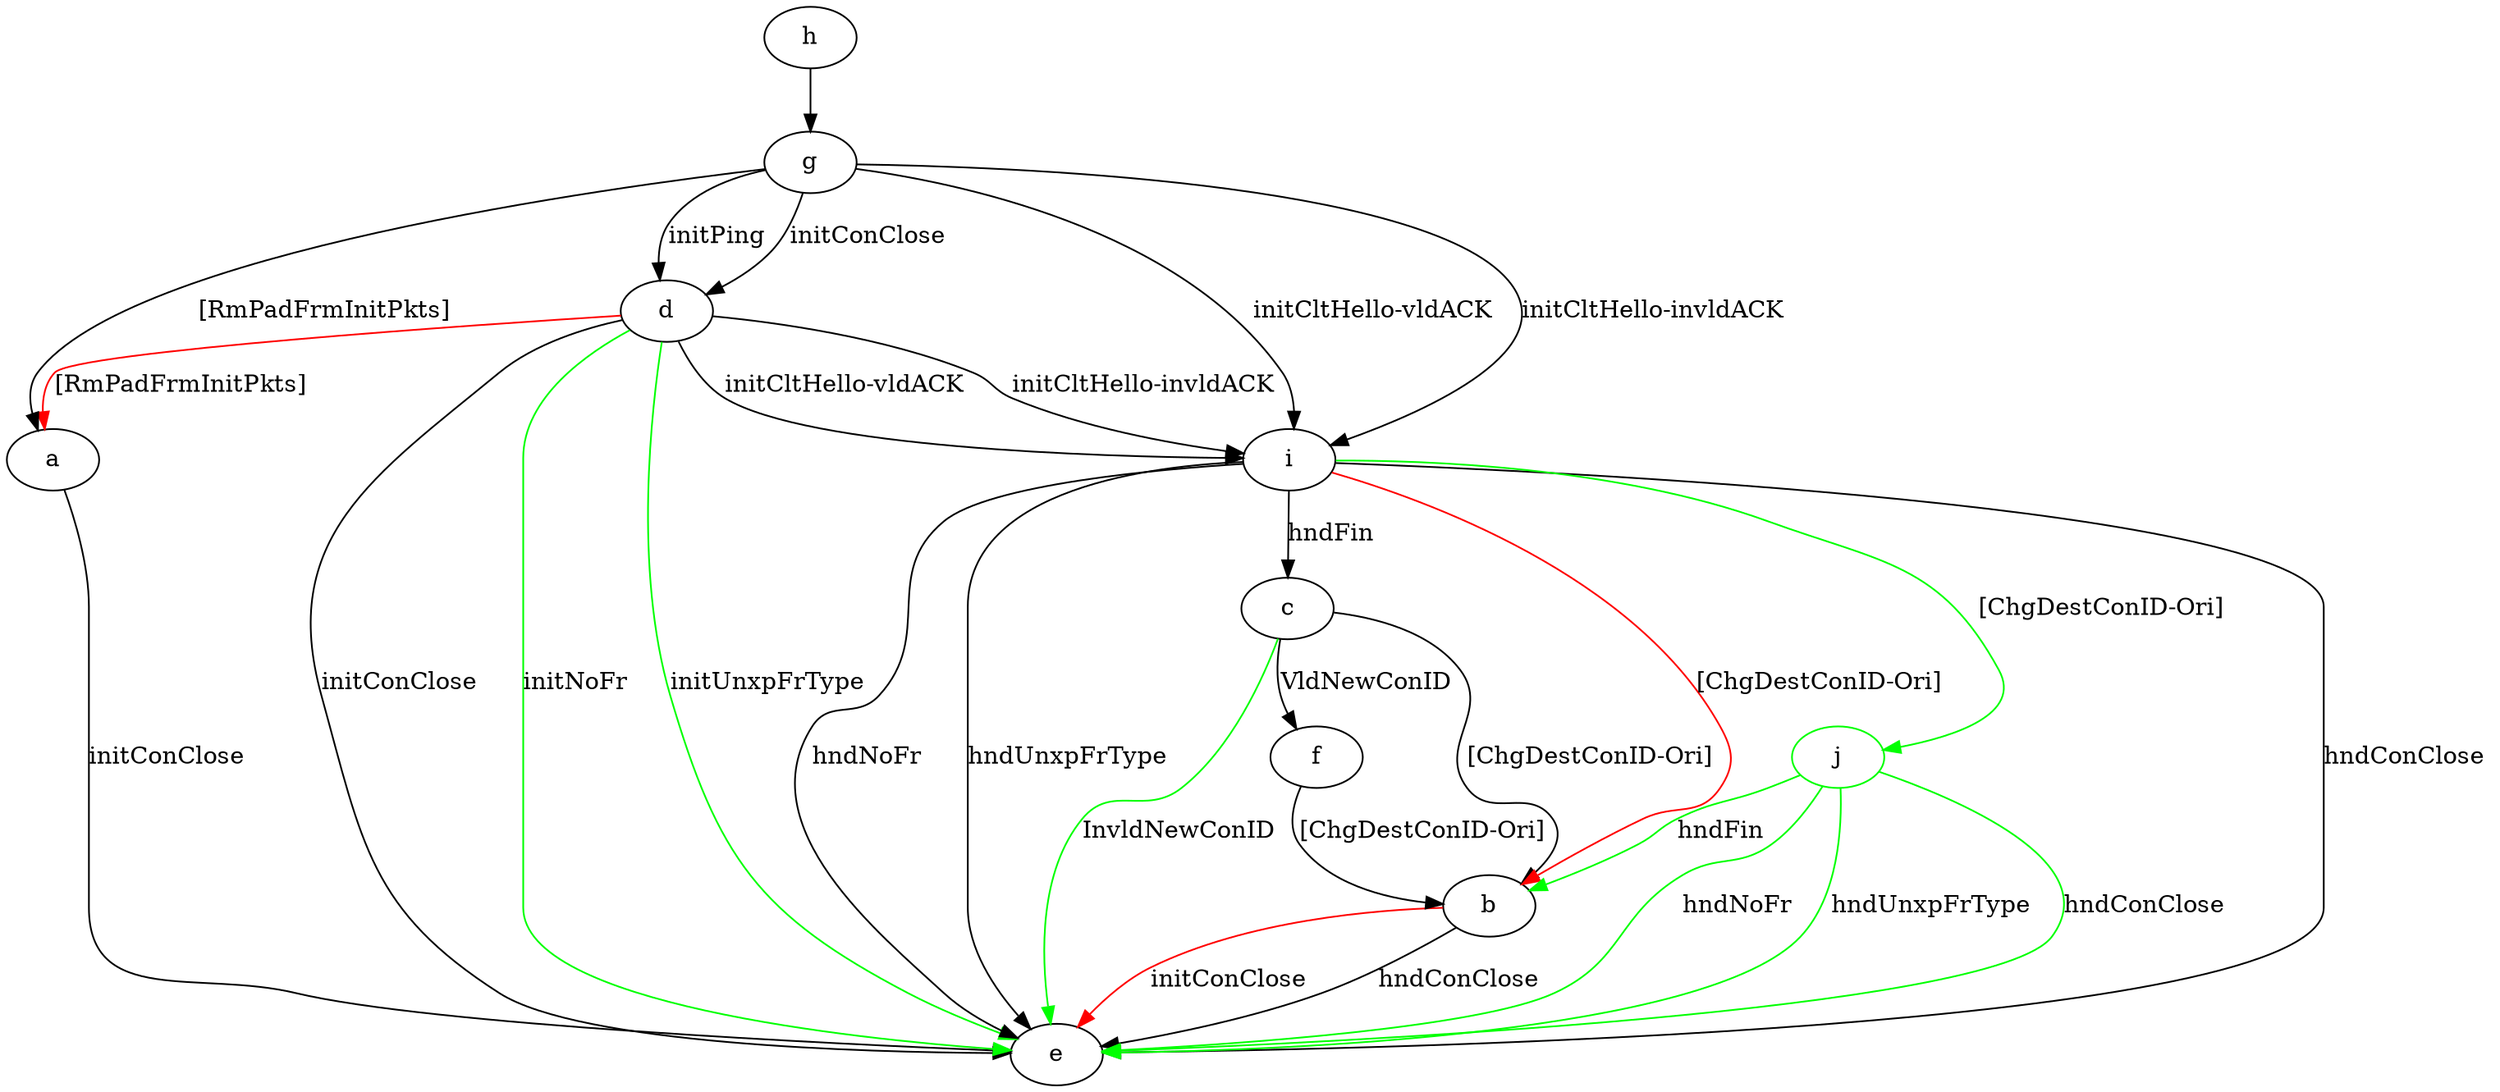 digraph "" {
	a -> e	[key=0,
		label="initConClose "];
	b -> e	[key=0,
		label="hndConClose "];
	b -> e	[key=1,
		color=red,
		label="initConClose "];
	c -> b	[key=0,
		label="[ChgDestConID-Ori] "];
	c -> e	[key=0,
		color=green,
		label="InvldNewConID "];
	c -> f	[key=0,
		label="VldNewConID "];
	d -> a	[key=0,
		color=red,
		label="[RmPadFrmInitPkts] "];
	d -> e	[key=0,
		label="initConClose "];
	d -> e	[key=1,
		color=green,
		label="initNoFr "];
	d -> e	[key=2,
		color=green,
		label="initUnxpFrType "];
	d -> i	[key=0,
		label="initCltHello-vldACK "];
	d -> i	[key=1,
		label="initCltHello-invldACK "];
	f -> b	[key=0,
		label="[ChgDestConID-Ori] "];
	g -> a	[key=0,
		label="[RmPadFrmInitPkts] "];
	g -> d	[key=0,
		label="initPing "];
	g -> d	[key=1,
		label="initConClose "];
	g -> i	[key=0,
		label="initCltHello-vldACK "];
	g -> i	[key=1,
		label="initCltHello-invldACK "];
	h -> g	[key=0];
	i -> b	[key=0,
		color=red,
		label="[ChgDestConID-Ori] "];
	i -> c	[key=0,
		label="hndFin "];
	i -> e	[key=0,
		label="hndConClose "];
	i -> e	[key=1,
		label="hndNoFr "];
	i -> e	[key=2,
		label="hndUnxpFrType "];
	j	[color=green];
	i -> j	[key=0,
		color=green,
		label="[ChgDestConID-Ori] "];
	j -> b	[key=0,
		color=green,
		label="hndFin "];
	j -> e	[key=0,
		color=green,
		label="hndConClose "];
	j -> e	[key=1,
		color=green,
		label="hndNoFr "];
	j -> e	[key=2,
		color=green,
		label="hndUnxpFrType "];
}
